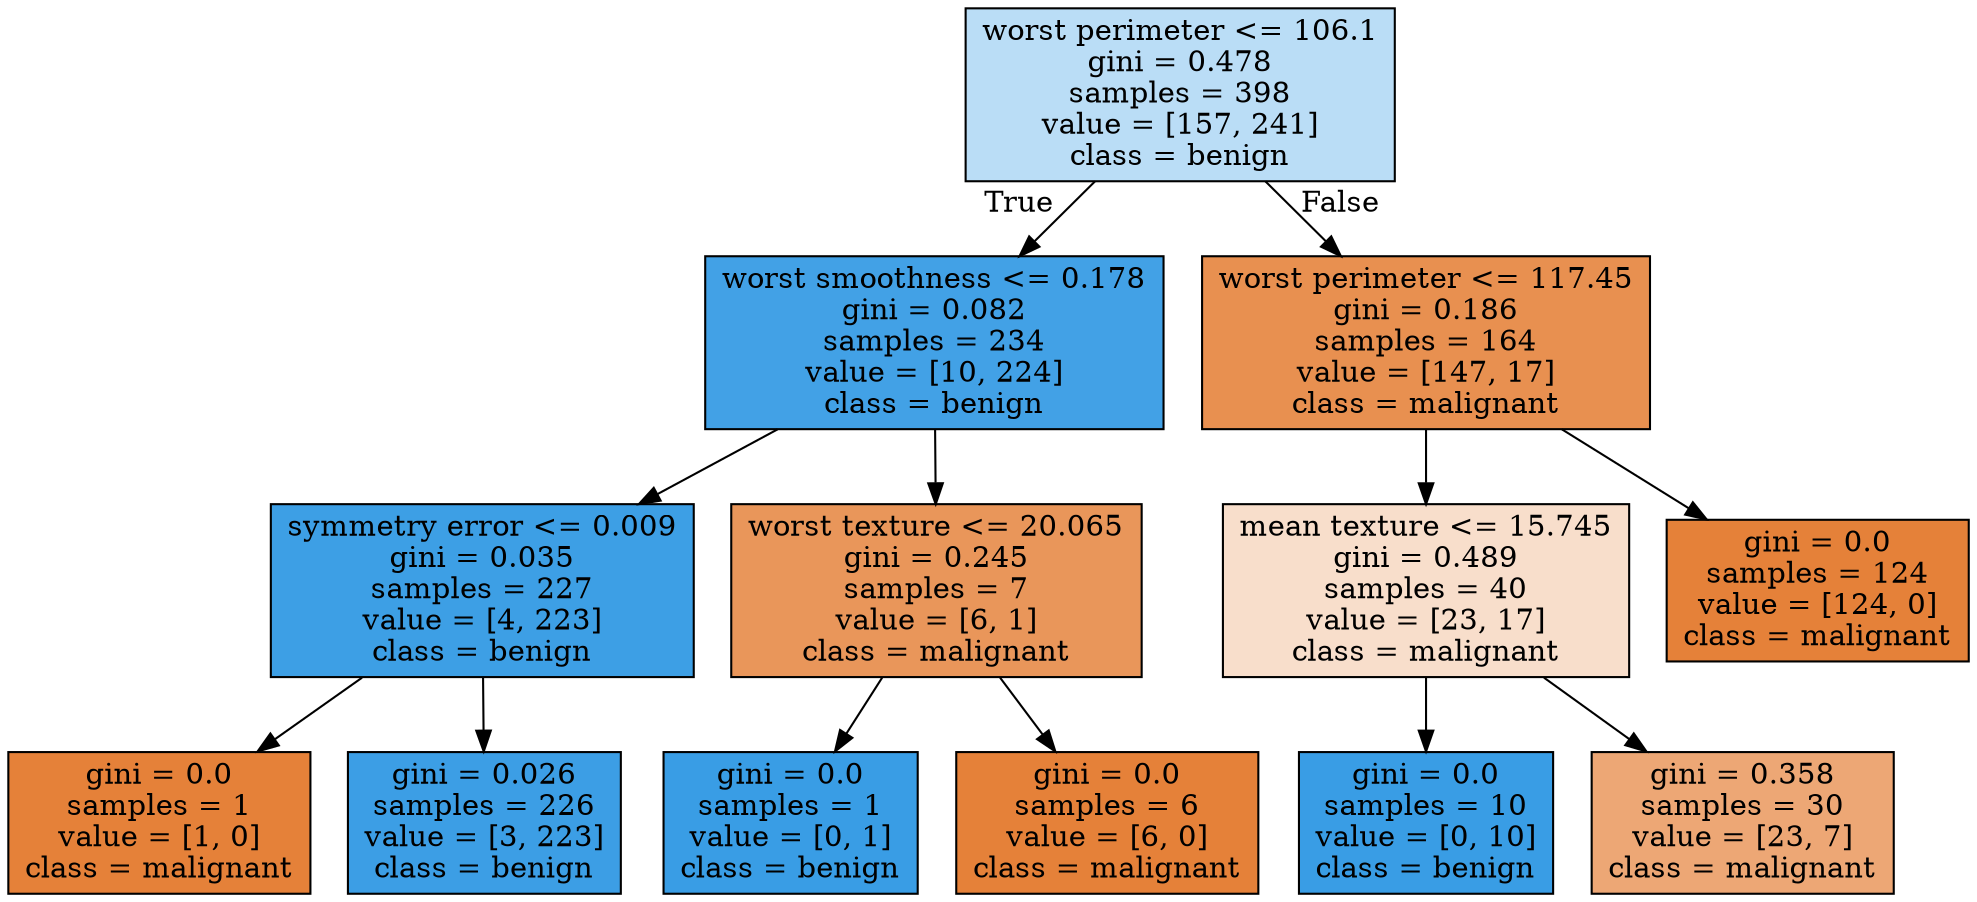 digraph Tree {
node [shape=box, style="filled", color="black"] ;
0 [label="worst perimeter <= 106.1\ngini = 0.478\nsamples = 398\nvalue = [157, 241]\nclass = benign", fillcolor="#baddf6"] ;
1 [label="worst smoothness <= 0.178\ngini = 0.082\nsamples = 234\nvalue = [10, 224]\nclass = benign", fillcolor="#42a1e6"] ;
0 -> 1 [labeldistance=2.5, labelangle=45, headlabel="True"] ;
2 [label="symmetry error <= 0.009\ngini = 0.035\nsamples = 227\nvalue = [4, 223]\nclass = benign", fillcolor="#3d9fe5"] ;
1 -> 2 ;
3 [label="gini = 0.0\nsamples = 1\nvalue = [1, 0]\nclass = malignant", fillcolor="#e58139"] ;
2 -> 3 ;
4 [label="gini = 0.026\nsamples = 226\nvalue = [3, 223]\nclass = benign", fillcolor="#3c9ee5"] ;
2 -> 4 ;
5 [label="worst texture <= 20.065\ngini = 0.245\nsamples = 7\nvalue = [6, 1]\nclass = malignant", fillcolor="#e9965a"] ;
1 -> 5 ;
6 [label="gini = 0.0\nsamples = 1\nvalue = [0, 1]\nclass = benign", fillcolor="#399de5"] ;
5 -> 6 ;
7 [label="gini = 0.0\nsamples = 6\nvalue = [6, 0]\nclass = malignant", fillcolor="#e58139"] ;
5 -> 7 ;
8 [label="worst perimeter <= 117.45\ngini = 0.186\nsamples = 164\nvalue = [147, 17]\nclass = malignant", fillcolor="#e89050"] ;
0 -> 8 [labeldistance=2.5, labelangle=-45, headlabel="False"] ;
9 [label="mean texture <= 15.745\ngini = 0.489\nsamples = 40\nvalue = [23, 17]\nclass = malignant", fillcolor="#f8decb"] ;
8 -> 9 ;
10 [label="gini = 0.0\nsamples = 10\nvalue = [0, 10]\nclass = benign", fillcolor="#399de5"] ;
9 -> 10 ;
11 [label="gini = 0.358\nsamples = 30\nvalue = [23, 7]\nclass = malignant", fillcolor="#eda775"] ;
9 -> 11 ;
12 [label="gini = 0.0\nsamples = 124\nvalue = [124, 0]\nclass = malignant", fillcolor="#e58139"] ;
8 -> 12 ;
}